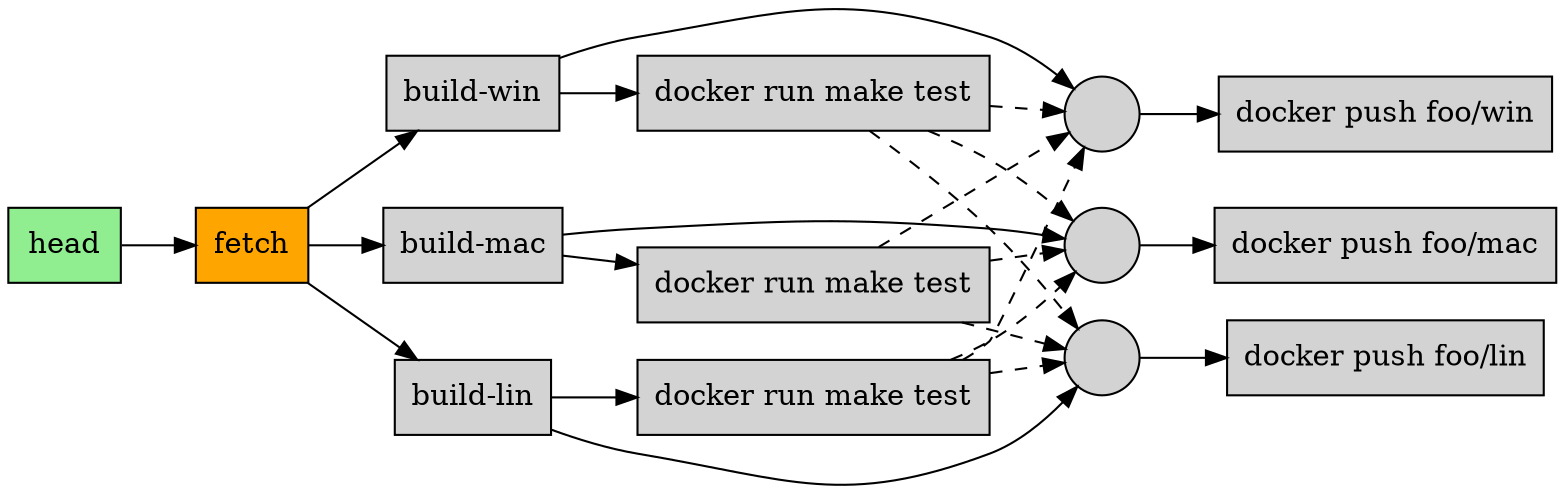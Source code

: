 digraph pipeline {
  node [shape="box"]
  rankdir=LR
  n9 [label="head",fillcolor="#90ee90",style="filled"]
  n8 [label="fetch",fillcolor="#ffa500",style="filled"]
  n9 -> n8
  n7 [label="build-win",fillcolor="#d3d3d3",style="filled"]
  n8 -> n7
  n6 [label="docker run make test",fillcolor="#d3d3d3",style="filled"]
  n7 -> n6
  n11 [label="build-mac",fillcolor="#d3d3d3",style="filled"]
  n8 -> n11
  n10 [label="docker run make test",fillcolor="#d3d3d3",style="filled"]
  n11 -> n10
  n13 [label="build-lin",fillcolor="#d3d3d3",style="filled"]
  n8 -> n13
  n12 [label="docker run make test",fillcolor="#d3d3d3",style="filled"]
  n13 -> n12
  n3 [label="",fillcolor="#d3d3d3",style="filled",shape="circle"]
  n12 -> n3 [style="dashed"]
  n10 -> n3 [style="dashed"]
  n6 -> n3 [style="dashed"]
  n7 -> n3
  n2 [label="docker push foo/win",fillcolor="#d3d3d3",style="filled"]
  n3 -> n2
  n15 [label="",fillcolor="#d3d3d3",style="filled",shape="circle"]
  n12 -> n15 [style="dashed"]
  n10 -> n15 [style="dashed"]
  n6 -> n15 [style="dashed"]
  n11 -> n15
  n14 [label="docker push foo/mac",fillcolor="#d3d3d3",style="filled"]
  n15 -> n14
  n17 [label="",fillcolor="#d3d3d3",style="filled",shape="circle"]
  n12 -> n17 [style="dashed"]
  n10 -> n17 [style="dashed"]
  n6 -> n17 [style="dashed"]
  n13 -> n17
  n16 [label="docker push foo/lin",fillcolor="#d3d3d3",style="filled"]
  n17 -> n16
  }
